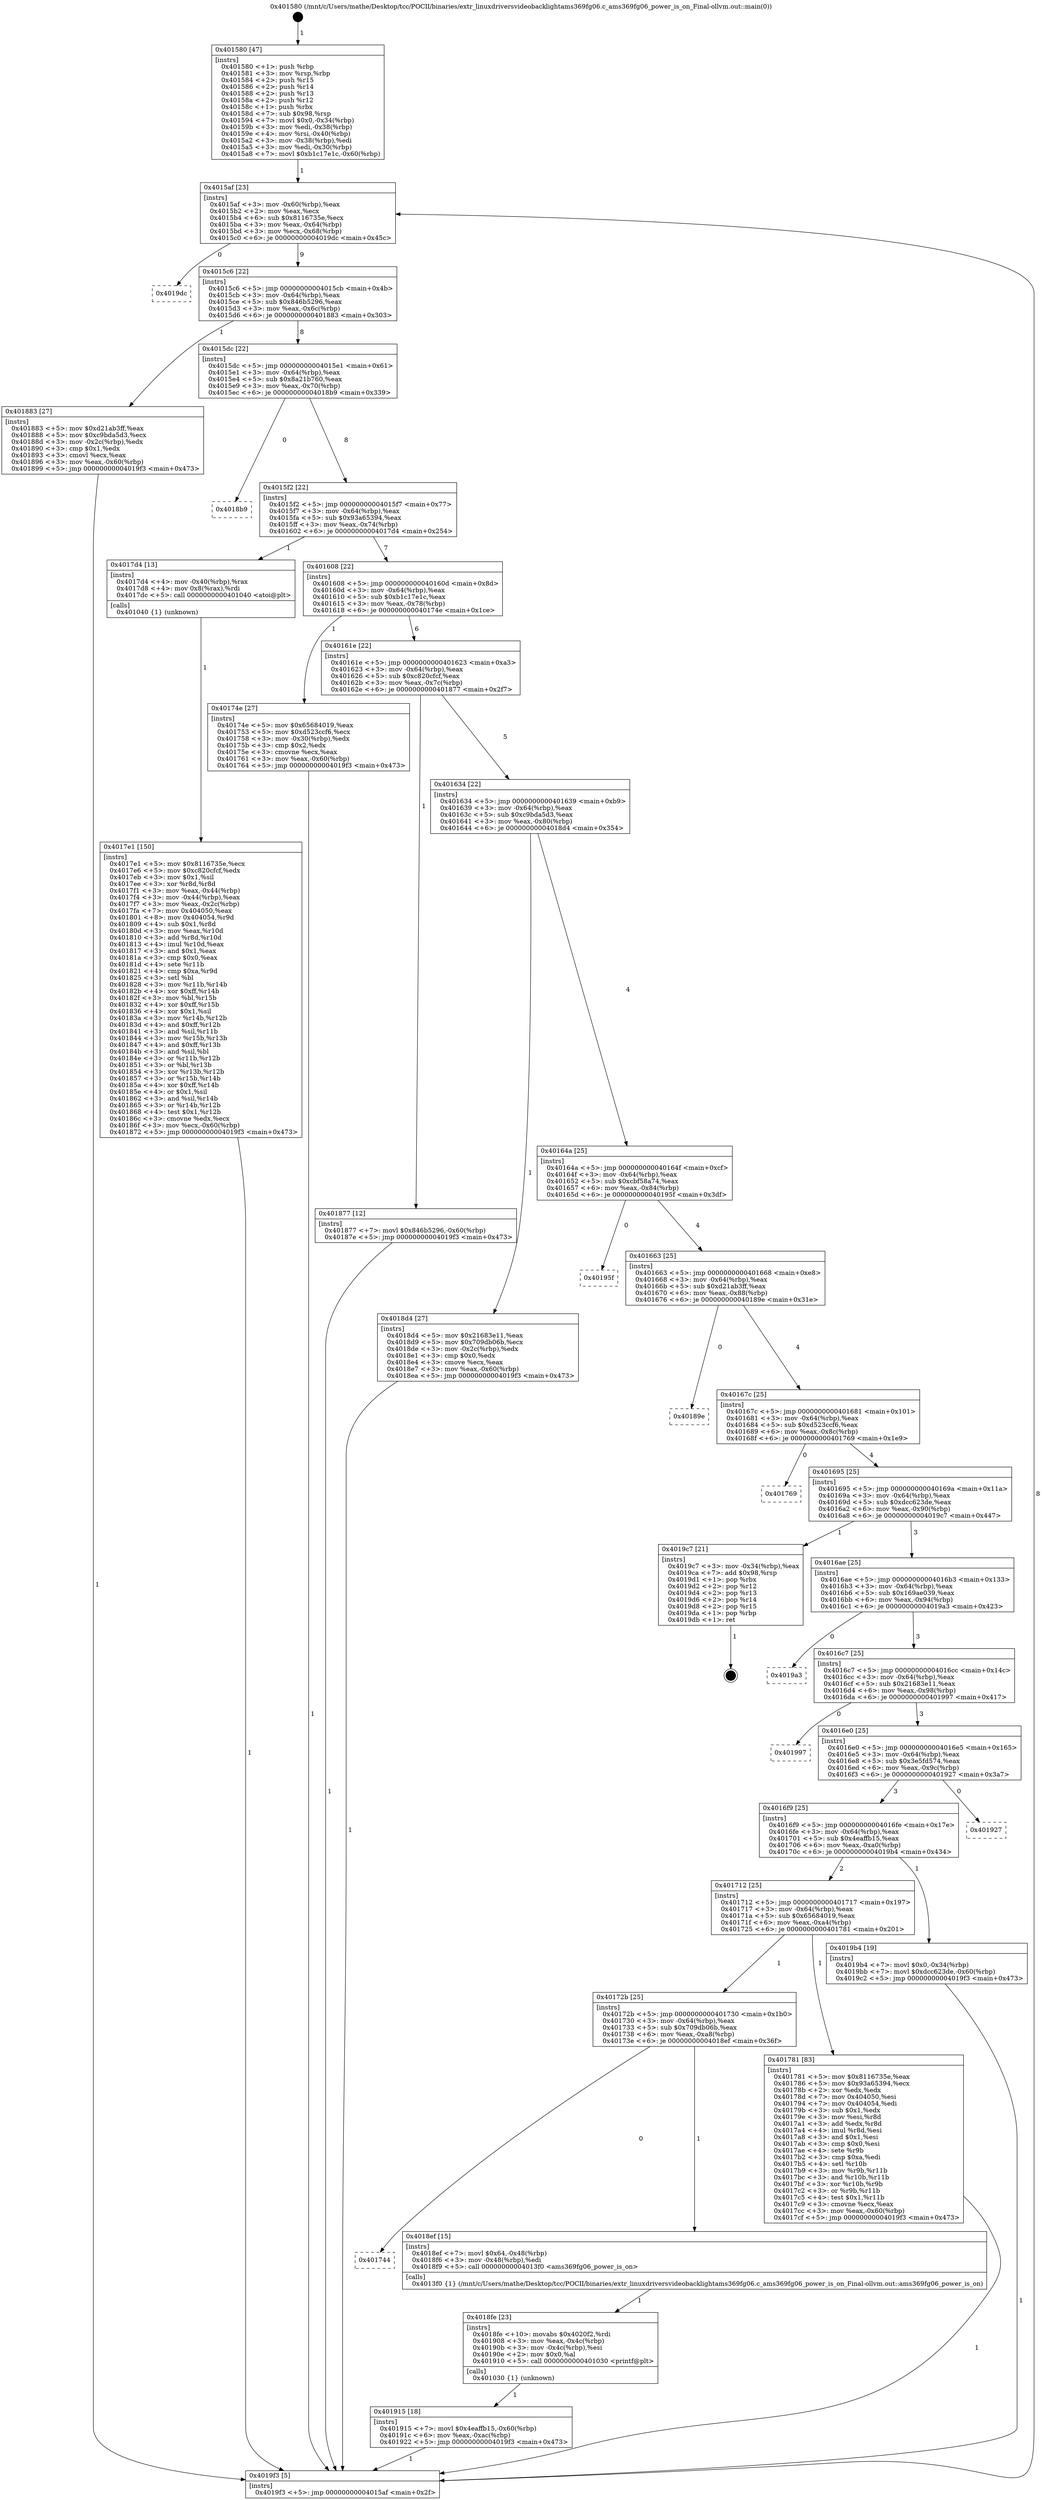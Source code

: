 digraph "0x401580" {
  label = "0x401580 (/mnt/c/Users/mathe/Desktop/tcc/POCII/binaries/extr_linuxdriversvideobacklightams369fg06.c_ams369fg06_power_is_on_Final-ollvm.out::main(0))"
  labelloc = "t"
  node[shape=record]

  Entry [label="",width=0.3,height=0.3,shape=circle,fillcolor=black,style=filled]
  "0x4015af" [label="{
     0x4015af [23]\l
     | [instrs]\l
     &nbsp;&nbsp;0x4015af \<+3\>: mov -0x60(%rbp),%eax\l
     &nbsp;&nbsp;0x4015b2 \<+2\>: mov %eax,%ecx\l
     &nbsp;&nbsp;0x4015b4 \<+6\>: sub $0x8116735e,%ecx\l
     &nbsp;&nbsp;0x4015ba \<+3\>: mov %eax,-0x64(%rbp)\l
     &nbsp;&nbsp;0x4015bd \<+3\>: mov %ecx,-0x68(%rbp)\l
     &nbsp;&nbsp;0x4015c0 \<+6\>: je 00000000004019dc \<main+0x45c\>\l
  }"]
  "0x4019dc" [label="{
     0x4019dc\l
  }", style=dashed]
  "0x4015c6" [label="{
     0x4015c6 [22]\l
     | [instrs]\l
     &nbsp;&nbsp;0x4015c6 \<+5\>: jmp 00000000004015cb \<main+0x4b\>\l
     &nbsp;&nbsp;0x4015cb \<+3\>: mov -0x64(%rbp),%eax\l
     &nbsp;&nbsp;0x4015ce \<+5\>: sub $0x846b5296,%eax\l
     &nbsp;&nbsp;0x4015d3 \<+3\>: mov %eax,-0x6c(%rbp)\l
     &nbsp;&nbsp;0x4015d6 \<+6\>: je 0000000000401883 \<main+0x303\>\l
  }"]
  Exit [label="",width=0.3,height=0.3,shape=circle,fillcolor=black,style=filled,peripheries=2]
  "0x401883" [label="{
     0x401883 [27]\l
     | [instrs]\l
     &nbsp;&nbsp;0x401883 \<+5\>: mov $0xd21ab3ff,%eax\l
     &nbsp;&nbsp;0x401888 \<+5\>: mov $0xc9bda5d3,%ecx\l
     &nbsp;&nbsp;0x40188d \<+3\>: mov -0x2c(%rbp),%edx\l
     &nbsp;&nbsp;0x401890 \<+3\>: cmp $0x1,%edx\l
     &nbsp;&nbsp;0x401893 \<+3\>: cmovl %ecx,%eax\l
     &nbsp;&nbsp;0x401896 \<+3\>: mov %eax,-0x60(%rbp)\l
     &nbsp;&nbsp;0x401899 \<+5\>: jmp 00000000004019f3 \<main+0x473\>\l
  }"]
  "0x4015dc" [label="{
     0x4015dc [22]\l
     | [instrs]\l
     &nbsp;&nbsp;0x4015dc \<+5\>: jmp 00000000004015e1 \<main+0x61\>\l
     &nbsp;&nbsp;0x4015e1 \<+3\>: mov -0x64(%rbp),%eax\l
     &nbsp;&nbsp;0x4015e4 \<+5\>: sub $0x8a21b760,%eax\l
     &nbsp;&nbsp;0x4015e9 \<+3\>: mov %eax,-0x70(%rbp)\l
     &nbsp;&nbsp;0x4015ec \<+6\>: je 00000000004018b9 \<main+0x339\>\l
  }"]
  "0x401915" [label="{
     0x401915 [18]\l
     | [instrs]\l
     &nbsp;&nbsp;0x401915 \<+7\>: movl $0x4eaffb15,-0x60(%rbp)\l
     &nbsp;&nbsp;0x40191c \<+6\>: mov %eax,-0xac(%rbp)\l
     &nbsp;&nbsp;0x401922 \<+5\>: jmp 00000000004019f3 \<main+0x473\>\l
  }"]
  "0x4018b9" [label="{
     0x4018b9\l
  }", style=dashed]
  "0x4015f2" [label="{
     0x4015f2 [22]\l
     | [instrs]\l
     &nbsp;&nbsp;0x4015f2 \<+5\>: jmp 00000000004015f7 \<main+0x77\>\l
     &nbsp;&nbsp;0x4015f7 \<+3\>: mov -0x64(%rbp),%eax\l
     &nbsp;&nbsp;0x4015fa \<+5\>: sub $0x93a65394,%eax\l
     &nbsp;&nbsp;0x4015ff \<+3\>: mov %eax,-0x74(%rbp)\l
     &nbsp;&nbsp;0x401602 \<+6\>: je 00000000004017d4 \<main+0x254\>\l
  }"]
  "0x4018fe" [label="{
     0x4018fe [23]\l
     | [instrs]\l
     &nbsp;&nbsp;0x4018fe \<+10\>: movabs $0x4020f2,%rdi\l
     &nbsp;&nbsp;0x401908 \<+3\>: mov %eax,-0x4c(%rbp)\l
     &nbsp;&nbsp;0x40190b \<+3\>: mov -0x4c(%rbp),%esi\l
     &nbsp;&nbsp;0x40190e \<+2\>: mov $0x0,%al\l
     &nbsp;&nbsp;0x401910 \<+5\>: call 0000000000401030 \<printf@plt\>\l
     | [calls]\l
     &nbsp;&nbsp;0x401030 \{1\} (unknown)\l
  }"]
  "0x4017d4" [label="{
     0x4017d4 [13]\l
     | [instrs]\l
     &nbsp;&nbsp;0x4017d4 \<+4\>: mov -0x40(%rbp),%rax\l
     &nbsp;&nbsp;0x4017d8 \<+4\>: mov 0x8(%rax),%rdi\l
     &nbsp;&nbsp;0x4017dc \<+5\>: call 0000000000401040 \<atoi@plt\>\l
     | [calls]\l
     &nbsp;&nbsp;0x401040 \{1\} (unknown)\l
  }"]
  "0x401608" [label="{
     0x401608 [22]\l
     | [instrs]\l
     &nbsp;&nbsp;0x401608 \<+5\>: jmp 000000000040160d \<main+0x8d\>\l
     &nbsp;&nbsp;0x40160d \<+3\>: mov -0x64(%rbp),%eax\l
     &nbsp;&nbsp;0x401610 \<+5\>: sub $0xb1c17e1c,%eax\l
     &nbsp;&nbsp;0x401615 \<+3\>: mov %eax,-0x78(%rbp)\l
     &nbsp;&nbsp;0x401618 \<+6\>: je 000000000040174e \<main+0x1ce\>\l
  }"]
  "0x401744" [label="{
     0x401744\l
  }", style=dashed]
  "0x40174e" [label="{
     0x40174e [27]\l
     | [instrs]\l
     &nbsp;&nbsp;0x40174e \<+5\>: mov $0x65684019,%eax\l
     &nbsp;&nbsp;0x401753 \<+5\>: mov $0xd523ccf6,%ecx\l
     &nbsp;&nbsp;0x401758 \<+3\>: mov -0x30(%rbp),%edx\l
     &nbsp;&nbsp;0x40175b \<+3\>: cmp $0x2,%edx\l
     &nbsp;&nbsp;0x40175e \<+3\>: cmovne %ecx,%eax\l
     &nbsp;&nbsp;0x401761 \<+3\>: mov %eax,-0x60(%rbp)\l
     &nbsp;&nbsp;0x401764 \<+5\>: jmp 00000000004019f3 \<main+0x473\>\l
  }"]
  "0x40161e" [label="{
     0x40161e [22]\l
     | [instrs]\l
     &nbsp;&nbsp;0x40161e \<+5\>: jmp 0000000000401623 \<main+0xa3\>\l
     &nbsp;&nbsp;0x401623 \<+3\>: mov -0x64(%rbp),%eax\l
     &nbsp;&nbsp;0x401626 \<+5\>: sub $0xc820cfcf,%eax\l
     &nbsp;&nbsp;0x40162b \<+3\>: mov %eax,-0x7c(%rbp)\l
     &nbsp;&nbsp;0x40162e \<+6\>: je 0000000000401877 \<main+0x2f7\>\l
  }"]
  "0x4019f3" [label="{
     0x4019f3 [5]\l
     | [instrs]\l
     &nbsp;&nbsp;0x4019f3 \<+5\>: jmp 00000000004015af \<main+0x2f\>\l
  }"]
  "0x401580" [label="{
     0x401580 [47]\l
     | [instrs]\l
     &nbsp;&nbsp;0x401580 \<+1\>: push %rbp\l
     &nbsp;&nbsp;0x401581 \<+3\>: mov %rsp,%rbp\l
     &nbsp;&nbsp;0x401584 \<+2\>: push %r15\l
     &nbsp;&nbsp;0x401586 \<+2\>: push %r14\l
     &nbsp;&nbsp;0x401588 \<+2\>: push %r13\l
     &nbsp;&nbsp;0x40158a \<+2\>: push %r12\l
     &nbsp;&nbsp;0x40158c \<+1\>: push %rbx\l
     &nbsp;&nbsp;0x40158d \<+7\>: sub $0x98,%rsp\l
     &nbsp;&nbsp;0x401594 \<+7\>: movl $0x0,-0x34(%rbp)\l
     &nbsp;&nbsp;0x40159b \<+3\>: mov %edi,-0x38(%rbp)\l
     &nbsp;&nbsp;0x40159e \<+4\>: mov %rsi,-0x40(%rbp)\l
     &nbsp;&nbsp;0x4015a2 \<+3\>: mov -0x38(%rbp),%edi\l
     &nbsp;&nbsp;0x4015a5 \<+3\>: mov %edi,-0x30(%rbp)\l
     &nbsp;&nbsp;0x4015a8 \<+7\>: movl $0xb1c17e1c,-0x60(%rbp)\l
  }"]
  "0x4018ef" [label="{
     0x4018ef [15]\l
     | [instrs]\l
     &nbsp;&nbsp;0x4018ef \<+7\>: movl $0x64,-0x48(%rbp)\l
     &nbsp;&nbsp;0x4018f6 \<+3\>: mov -0x48(%rbp),%edi\l
     &nbsp;&nbsp;0x4018f9 \<+5\>: call 00000000004013f0 \<ams369fg06_power_is_on\>\l
     | [calls]\l
     &nbsp;&nbsp;0x4013f0 \{1\} (/mnt/c/Users/mathe/Desktop/tcc/POCII/binaries/extr_linuxdriversvideobacklightams369fg06.c_ams369fg06_power_is_on_Final-ollvm.out::ams369fg06_power_is_on)\l
  }"]
  "0x401877" [label="{
     0x401877 [12]\l
     | [instrs]\l
     &nbsp;&nbsp;0x401877 \<+7\>: movl $0x846b5296,-0x60(%rbp)\l
     &nbsp;&nbsp;0x40187e \<+5\>: jmp 00000000004019f3 \<main+0x473\>\l
  }"]
  "0x401634" [label="{
     0x401634 [22]\l
     | [instrs]\l
     &nbsp;&nbsp;0x401634 \<+5\>: jmp 0000000000401639 \<main+0xb9\>\l
     &nbsp;&nbsp;0x401639 \<+3\>: mov -0x64(%rbp),%eax\l
     &nbsp;&nbsp;0x40163c \<+5\>: sub $0xc9bda5d3,%eax\l
     &nbsp;&nbsp;0x401641 \<+3\>: mov %eax,-0x80(%rbp)\l
     &nbsp;&nbsp;0x401644 \<+6\>: je 00000000004018d4 \<main+0x354\>\l
  }"]
  "0x4017e1" [label="{
     0x4017e1 [150]\l
     | [instrs]\l
     &nbsp;&nbsp;0x4017e1 \<+5\>: mov $0x8116735e,%ecx\l
     &nbsp;&nbsp;0x4017e6 \<+5\>: mov $0xc820cfcf,%edx\l
     &nbsp;&nbsp;0x4017eb \<+3\>: mov $0x1,%sil\l
     &nbsp;&nbsp;0x4017ee \<+3\>: xor %r8d,%r8d\l
     &nbsp;&nbsp;0x4017f1 \<+3\>: mov %eax,-0x44(%rbp)\l
     &nbsp;&nbsp;0x4017f4 \<+3\>: mov -0x44(%rbp),%eax\l
     &nbsp;&nbsp;0x4017f7 \<+3\>: mov %eax,-0x2c(%rbp)\l
     &nbsp;&nbsp;0x4017fa \<+7\>: mov 0x404050,%eax\l
     &nbsp;&nbsp;0x401801 \<+8\>: mov 0x404054,%r9d\l
     &nbsp;&nbsp;0x401809 \<+4\>: sub $0x1,%r8d\l
     &nbsp;&nbsp;0x40180d \<+3\>: mov %eax,%r10d\l
     &nbsp;&nbsp;0x401810 \<+3\>: add %r8d,%r10d\l
     &nbsp;&nbsp;0x401813 \<+4\>: imul %r10d,%eax\l
     &nbsp;&nbsp;0x401817 \<+3\>: and $0x1,%eax\l
     &nbsp;&nbsp;0x40181a \<+3\>: cmp $0x0,%eax\l
     &nbsp;&nbsp;0x40181d \<+4\>: sete %r11b\l
     &nbsp;&nbsp;0x401821 \<+4\>: cmp $0xa,%r9d\l
     &nbsp;&nbsp;0x401825 \<+3\>: setl %bl\l
     &nbsp;&nbsp;0x401828 \<+3\>: mov %r11b,%r14b\l
     &nbsp;&nbsp;0x40182b \<+4\>: xor $0xff,%r14b\l
     &nbsp;&nbsp;0x40182f \<+3\>: mov %bl,%r15b\l
     &nbsp;&nbsp;0x401832 \<+4\>: xor $0xff,%r15b\l
     &nbsp;&nbsp;0x401836 \<+4\>: xor $0x1,%sil\l
     &nbsp;&nbsp;0x40183a \<+3\>: mov %r14b,%r12b\l
     &nbsp;&nbsp;0x40183d \<+4\>: and $0xff,%r12b\l
     &nbsp;&nbsp;0x401841 \<+3\>: and %sil,%r11b\l
     &nbsp;&nbsp;0x401844 \<+3\>: mov %r15b,%r13b\l
     &nbsp;&nbsp;0x401847 \<+4\>: and $0xff,%r13b\l
     &nbsp;&nbsp;0x40184b \<+3\>: and %sil,%bl\l
     &nbsp;&nbsp;0x40184e \<+3\>: or %r11b,%r12b\l
     &nbsp;&nbsp;0x401851 \<+3\>: or %bl,%r13b\l
     &nbsp;&nbsp;0x401854 \<+3\>: xor %r13b,%r12b\l
     &nbsp;&nbsp;0x401857 \<+3\>: or %r15b,%r14b\l
     &nbsp;&nbsp;0x40185a \<+4\>: xor $0xff,%r14b\l
     &nbsp;&nbsp;0x40185e \<+4\>: or $0x1,%sil\l
     &nbsp;&nbsp;0x401862 \<+3\>: and %sil,%r14b\l
     &nbsp;&nbsp;0x401865 \<+3\>: or %r14b,%r12b\l
     &nbsp;&nbsp;0x401868 \<+4\>: test $0x1,%r12b\l
     &nbsp;&nbsp;0x40186c \<+3\>: cmovne %edx,%ecx\l
     &nbsp;&nbsp;0x40186f \<+3\>: mov %ecx,-0x60(%rbp)\l
     &nbsp;&nbsp;0x401872 \<+5\>: jmp 00000000004019f3 \<main+0x473\>\l
  }"]
  "0x4018d4" [label="{
     0x4018d4 [27]\l
     | [instrs]\l
     &nbsp;&nbsp;0x4018d4 \<+5\>: mov $0x21683e11,%eax\l
     &nbsp;&nbsp;0x4018d9 \<+5\>: mov $0x709db06b,%ecx\l
     &nbsp;&nbsp;0x4018de \<+3\>: mov -0x2c(%rbp),%edx\l
     &nbsp;&nbsp;0x4018e1 \<+3\>: cmp $0x0,%edx\l
     &nbsp;&nbsp;0x4018e4 \<+3\>: cmove %ecx,%eax\l
     &nbsp;&nbsp;0x4018e7 \<+3\>: mov %eax,-0x60(%rbp)\l
     &nbsp;&nbsp;0x4018ea \<+5\>: jmp 00000000004019f3 \<main+0x473\>\l
  }"]
  "0x40164a" [label="{
     0x40164a [25]\l
     | [instrs]\l
     &nbsp;&nbsp;0x40164a \<+5\>: jmp 000000000040164f \<main+0xcf\>\l
     &nbsp;&nbsp;0x40164f \<+3\>: mov -0x64(%rbp),%eax\l
     &nbsp;&nbsp;0x401652 \<+5\>: sub $0xcbf58a74,%eax\l
     &nbsp;&nbsp;0x401657 \<+6\>: mov %eax,-0x84(%rbp)\l
     &nbsp;&nbsp;0x40165d \<+6\>: je 000000000040195f \<main+0x3df\>\l
  }"]
  "0x40172b" [label="{
     0x40172b [25]\l
     | [instrs]\l
     &nbsp;&nbsp;0x40172b \<+5\>: jmp 0000000000401730 \<main+0x1b0\>\l
     &nbsp;&nbsp;0x401730 \<+3\>: mov -0x64(%rbp),%eax\l
     &nbsp;&nbsp;0x401733 \<+5\>: sub $0x709db06b,%eax\l
     &nbsp;&nbsp;0x401738 \<+6\>: mov %eax,-0xa8(%rbp)\l
     &nbsp;&nbsp;0x40173e \<+6\>: je 00000000004018ef \<main+0x36f\>\l
  }"]
  "0x40195f" [label="{
     0x40195f\l
  }", style=dashed]
  "0x401663" [label="{
     0x401663 [25]\l
     | [instrs]\l
     &nbsp;&nbsp;0x401663 \<+5\>: jmp 0000000000401668 \<main+0xe8\>\l
     &nbsp;&nbsp;0x401668 \<+3\>: mov -0x64(%rbp),%eax\l
     &nbsp;&nbsp;0x40166b \<+5\>: sub $0xd21ab3ff,%eax\l
     &nbsp;&nbsp;0x401670 \<+6\>: mov %eax,-0x88(%rbp)\l
     &nbsp;&nbsp;0x401676 \<+6\>: je 000000000040189e \<main+0x31e\>\l
  }"]
  "0x401781" [label="{
     0x401781 [83]\l
     | [instrs]\l
     &nbsp;&nbsp;0x401781 \<+5\>: mov $0x8116735e,%eax\l
     &nbsp;&nbsp;0x401786 \<+5\>: mov $0x93a65394,%ecx\l
     &nbsp;&nbsp;0x40178b \<+2\>: xor %edx,%edx\l
     &nbsp;&nbsp;0x40178d \<+7\>: mov 0x404050,%esi\l
     &nbsp;&nbsp;0x401794 \<+7\>: mov 0x404054,%edi\l
     &nbsp;&nbsp;0x40179b \<+3\>: sub $0x1,%edx\l
     &nbsp;&nbsp;0x40179e \<+3\>: mov %esi,%r8d\l
     &nbsp;&nbsp;0x4017a1 \<+3\>: add %edx,%r8d\l
     &nbsp;&nbsp;0x4017a4 \<+4\>: imul %r8d,%esi\l
     &nbsp;&nbsp;0x4017a8 \<+3\>: and $0x1,%esi\l
     &nbsp;&nbsp;0x4017ab \<+3\>: cmp $0x0,%esi\l
     &nbsp;&nbsp;0x4017ae \<+4\>: sete %r9b\l
     &nbsp;&nbsp;0x4017b2 \<+3\>: cmp $0xa,%edi\l
     &nbsp;&nbsp;0x4017b5 \<+4\>: setl %r10b\l
     &nbsp;&nbsp;0x4017b9 \<+3\>: mov %r9b,%r11b\l
     &nbsp;&nbsp;0x4017bc \<+3\>: and %r10b,%r11b\l
     &nbsp;&nbsp;0x4017bf \<+3\>: xor %r10b,%r9b\l
     &nbsp;&nbsp;0x4017c2 \<+3\>: or %r9b,%r11b\l
     &nbsp;&nbsp;0x4017c5 \<+4\>: test $0x1,%r11b\l
     &nbsp;&nbsp;0x4017c9 \<+3\>: cmovne %ecx,%eax\l
     &nbsp;&nbsp;0x4017cc \<+3\>: mov %eax,-0x60(%rbp)\l
     &nbsp;&nbsp;0x4017cf \<+5\>: jmp 00000000004019f3 \<main+0x473\>\l
  }"]
  "0x40189e" [label="{
     0x40189e\l
  }", style=dashed]
  "0x40167c" [label="{
     0x40167c [25]\l
     | [instrs]\l
     &nbsp;&nbsp;0x40167c \<+5\>: jmp 0000000000401681 \<main+0x101\>\l
     &nbsp;&nbsp;0x401681 \<+3\>: mov -0x64(%rbp),%eax\l
     &nbsp;&nbsp;0x401684 \<+5\>: sub $0xd523ccf6,%eax\l
     &nbsp;&nbsp;0x401689 \<+6\>: mov %eax,-0x8c(%rbp)\l
     &nbsp;&nbsp;0x40168f \<+6\>: je 0000000000401769 \<main+0x1e9\>\l
  }"]
  "0x401712" [label="{
     0x401712 [25]\l
     | [instrs]\l
     &nbsp;&nbsp;0x401712 \<+5\>: jmp 0000000000401717 \<main+0x197\>\l
     &nbsp;&nbsp;0x401717 \<+3\>: mov -0x64(%rbp),%eax\l
     &nbsp;&nbsp;0x40171a \<+5\>: sub $0x65684019,%eax\l
     &nbsp;&nbsp;0x40171f \<+6\>: mov %eax,-0xa4(%rbp)\l
     &nbsp;&nbsp;0x401725 \<+6\>: je 0000000000401781 \<main+0x201\>\l
  }"]
  "0x401769" [label="{
     0x401769\l
  }", style=dashed]
  "0x401695" [label="{
     0x401695 [25]\l
     | [instrs]\l
     &nbsp;&nbsp;0x401695 \<+5\>: jmp 000000000040169a \<main+0x11a\>\l
     &nbsp;&nbsp;0x40169a \<+3\>: mov -0x64(%rbp),%eax\l
     &nbsp;&nbsp;0x40169d \<+5\>: sub $0xdcc623de,%eax\l
     &nbsp;&nbsp;0x4016a2 \<+6\>: mov %eax,-0x90(%rbp)\l
     &nbsp;&nbsp;0x4016a8 \<+6\>: je 00000000004019c7 \<main+0x447\>\l
  }"]
  "0x4019b4" [label="{
     0x4019b4 [19]\l
     | [instrs]\l
     &nbsp;&nbsp;0x4019b4 \<+7\>: movl $0x0,-0x34(%rbp)\l
     &nbsp;&nbsp;0x4019bb \<+7\>: movl $0xdcc623de,-0x60(%rbp)\l
     &nbsp;&nbsp;0x4019c2 \<+5\>: jmp 00000000004019f3 \<main+0x473\>\l
  }"]
  "0x4019c7" [label="{
     0x4019c7 [21]\l
     | [instrs]\l
     &nbsp;&nbsp;0x4019c7 \<+3\>: mov -0x34(%rbp),%eax\l
     &nbsp;&nbsp;0x4019ca \<+7\>: add $0x98,%rsp\l
     &nbsp;&nbsp;0x4019d1 \<+1\>: pop %rbx\l
     &nbsp;&nbsp;0x4019d2 \<+2\>: pop %r12\l
     &nbsp;&nbsp;0x4019d4 \<+2\>: pop %r13\l
     &nbsp;&nbsp;0x4019d6 \<+2\>: pop %r14\l
     &nbsp;&nbsp;0x4019d8 \<+2\>: pop %r15\l
     &nbsp;&nbsp;0x4019da \<+1\>: pop %rbp\l
     &nbsp;&nbsp;0x4019db \<+1\>: ret\l
  }"]
  "0x4016ae" [label="{
     0x4016ae [25]\l
     | [instrs]\l
     &nbsp;&nbsp;0x4016ae \<+5\>: jmp 00000000004016b3 \<main+0x133\>\l
     &nbsp;&nbsp;0x4016b3 \<+3\>: mov -0x64(%rbp),%eax\l
     &nbsp;&nbsp;0x4016b6 \<+5\>: sub $0x169ae039,%eax\l
     &nbsp;&nbsp;0x4016bb \<+6\>: mov %eax,-0x94(%rbp)\l
     &nbsp;&nbsp;0x4016c1 \<+6\>: je 00000000004019a3 \<main+0x423\>\l
  }"]
  "0x4016f9" [label="{
     0x4016f9 [25]\l
     | [instrs]\l
     &nbsp;&nbsp;0x4016f9 \<+5\>: jmp 00000000004016fe \<main+0x17e\>\l
     &nbsp;&nbsp;0x4016fe \<+3\>: mov -0x64(%rbp),%eax\l
     &nbsp;&nbsp;0x401701 \<+5\>: sub $0x4eaffb15,%eax\l
     &nbsp;&nbsp;0x401706 \<+6\>: mov %eax,-0xa0(%rbp)\l
     &nbsp;&nbsp;0x40170c \<+6\>: je 00000000004019b4 \<main+0x434\>\l
  }"]
  "0x4019a3" [label="{
     0x4019a3\l
  }", style=dashed]
  "0x4016c7" [label="{
     0x4016c7 [25]\l
     | [instrs]\l
     &nbsp;&nbsp;0x4016c7 \<+5\>: jmp 00000000004016cc \<main+0x14c\>\l
     &nbsp;&nbsp;0x4016cc \<+3\>: mov -0x64(%rbp),%eax\l
     &nbsp;&nbsp;0x4016cf \<+5\>: sub $0x21683e11,%eax\l
     &nbsp;&nbsp;0x4016d4 \<+6\>: mov %eax,-0x98(%rbp)\l
     &nbsp;&nbsp;0x4016da \<+6\>: je 0000000000401997 \<main+0x417\>\l
  }"]
  "0x401927" [label="{
     0x401927\l
  }", style=dashed]
  "0x401997" [label="{
     0x401997\l
  }", style=dashed]
  "0x4016e0" [label="{
     0x4016e0 [25]\l
     | [instrs]\l
     &nbsp;&nbsp;0x4016e0 \<+5\>: jmp 00000000004016e5 \<main+0x165\>\l
     &nbsp;&nbsp;0x4016e5 \<+3\>: mov -0x64(%rbp),%eax\l
     &nbsp;&nbsp;0x4016e8 \<+5\>: sub $0x3e5fd574,%eax\l
     &nbsp;&nbsp;0x4016ed \<+6\>: mov %eax,-0x9c(%rbp)\l
     &nbsp;&nbsp;0x4016f3 \<+6\>: je 0000000000401927 \<main+0x3a7\>\l
  }"]
  Entry -> "0x401580" [label=" 1"]
  "0x4015af" -> "0x4019dc" [label=" 0"]
  "0x4015af" -> "0x4015c6" [label=" 9"]
  "0x4019c7" -> Exit [label=" 1"]
  "0x4015c6" -> "0x401883" [label=" 1"]
  "0x4015c6" -> "0x4015dc" [label=" 8"]
  "0x4019b4" -> "0x4019f3" [label=" 1"]
  "0x4015dc" -> "0x4018b9" [label=" 0"]
  "0x4015dc" -> "0x4015f2" [label=" 8"]
  "0x401915" -> "0x4019f3" [label=" 1"]
  "0x4015f2" -> "0x4017d4" [label=" 1"]
  "0x4015f2" -> "0x401608" [label=" 7"]
  "0x4018fe" -> "0x401915" [label=" 1"]
  "0x401608" -> "0x40174e" [label=" 1"]
  "0x401608" -> "0x40161e" [label=" 6"]
  "0x40174e" -> "0x4019f3" [label=" 1"]
  "0x401580" -> "0x4015af" [label=" 1"]
  "0x4019f3" -> "0x4015af" [label=" 8"]
  "0x4018ef" -> "0x4018fe" [label=" 1"]
  "0x40161e" -> "0x401877" [label=" 1"]
  "0x40161e" -> "0x401634" [label=" 5"]
  "0x40172b" -> "0x401744" [label=" 0"]
  "0x401634" -> "0x4018d4" [label=" 1"]
  "0x401634" -> "0x40164a" [label=" 4"]
  "0x40172b" -> "0x4018ef" [label=" 1"]
  "0x40164a" -> "0x40195f" [label=" 0"]
  "0x40164a" -> "0x401663" [label=" 4"]
  "0x4018d4" -> "0x4019f3" [label=" 1"]
  "0x401663" -> "0x40189e" [label=" 0"]
  "0x401663" -> "0x40167c" [label=" 4"]
  "0x401883" -> "0x4019f3" [label=" 1"]
  "0x40167c" -> "0x401769" [label=" 0"]
  "0x40167c" -> "0x401695" [label=" 4"]
  "0x4017e1" -> "0x4019f3" [label=" 1"]
  "0x401695" -> "0x4019c7" [label=" 1"]
  "0x401695" -> "0x4016ae" [label=" 3"]
  "0x4017d4" -> "0x4017e1" [label=" 1"]
  "0x4016ae" -> "0x4019a3" [label=" 0"]
  "0x4016ae" -> "0x4016c7" [label=" 3"]
  "0x401712" -> "0x40172b" [label=" 1"]
  "0x4016c7" -> "0x401997" [label=" 0"]
  "0x4016c7" -> "0x4016e0" [label=" 3"]
  "0x401712" -> "0x401781" [label=" 1"]
  "0x4016e0" -> "0x401927" [label=" 0"]
  "0x4016e0" -> "0x4016f9" [label=" 3"]
  "0x401781" -> "0x4019f3" [label=" 1"]
  "0x4016f9" -> "0x4019b4" [label=" 1"]
  "0x4016f9" -> "0x401712" [label=" 2"]
  "0x401877" -> "0x4019f3" [label=" 1"]
}
